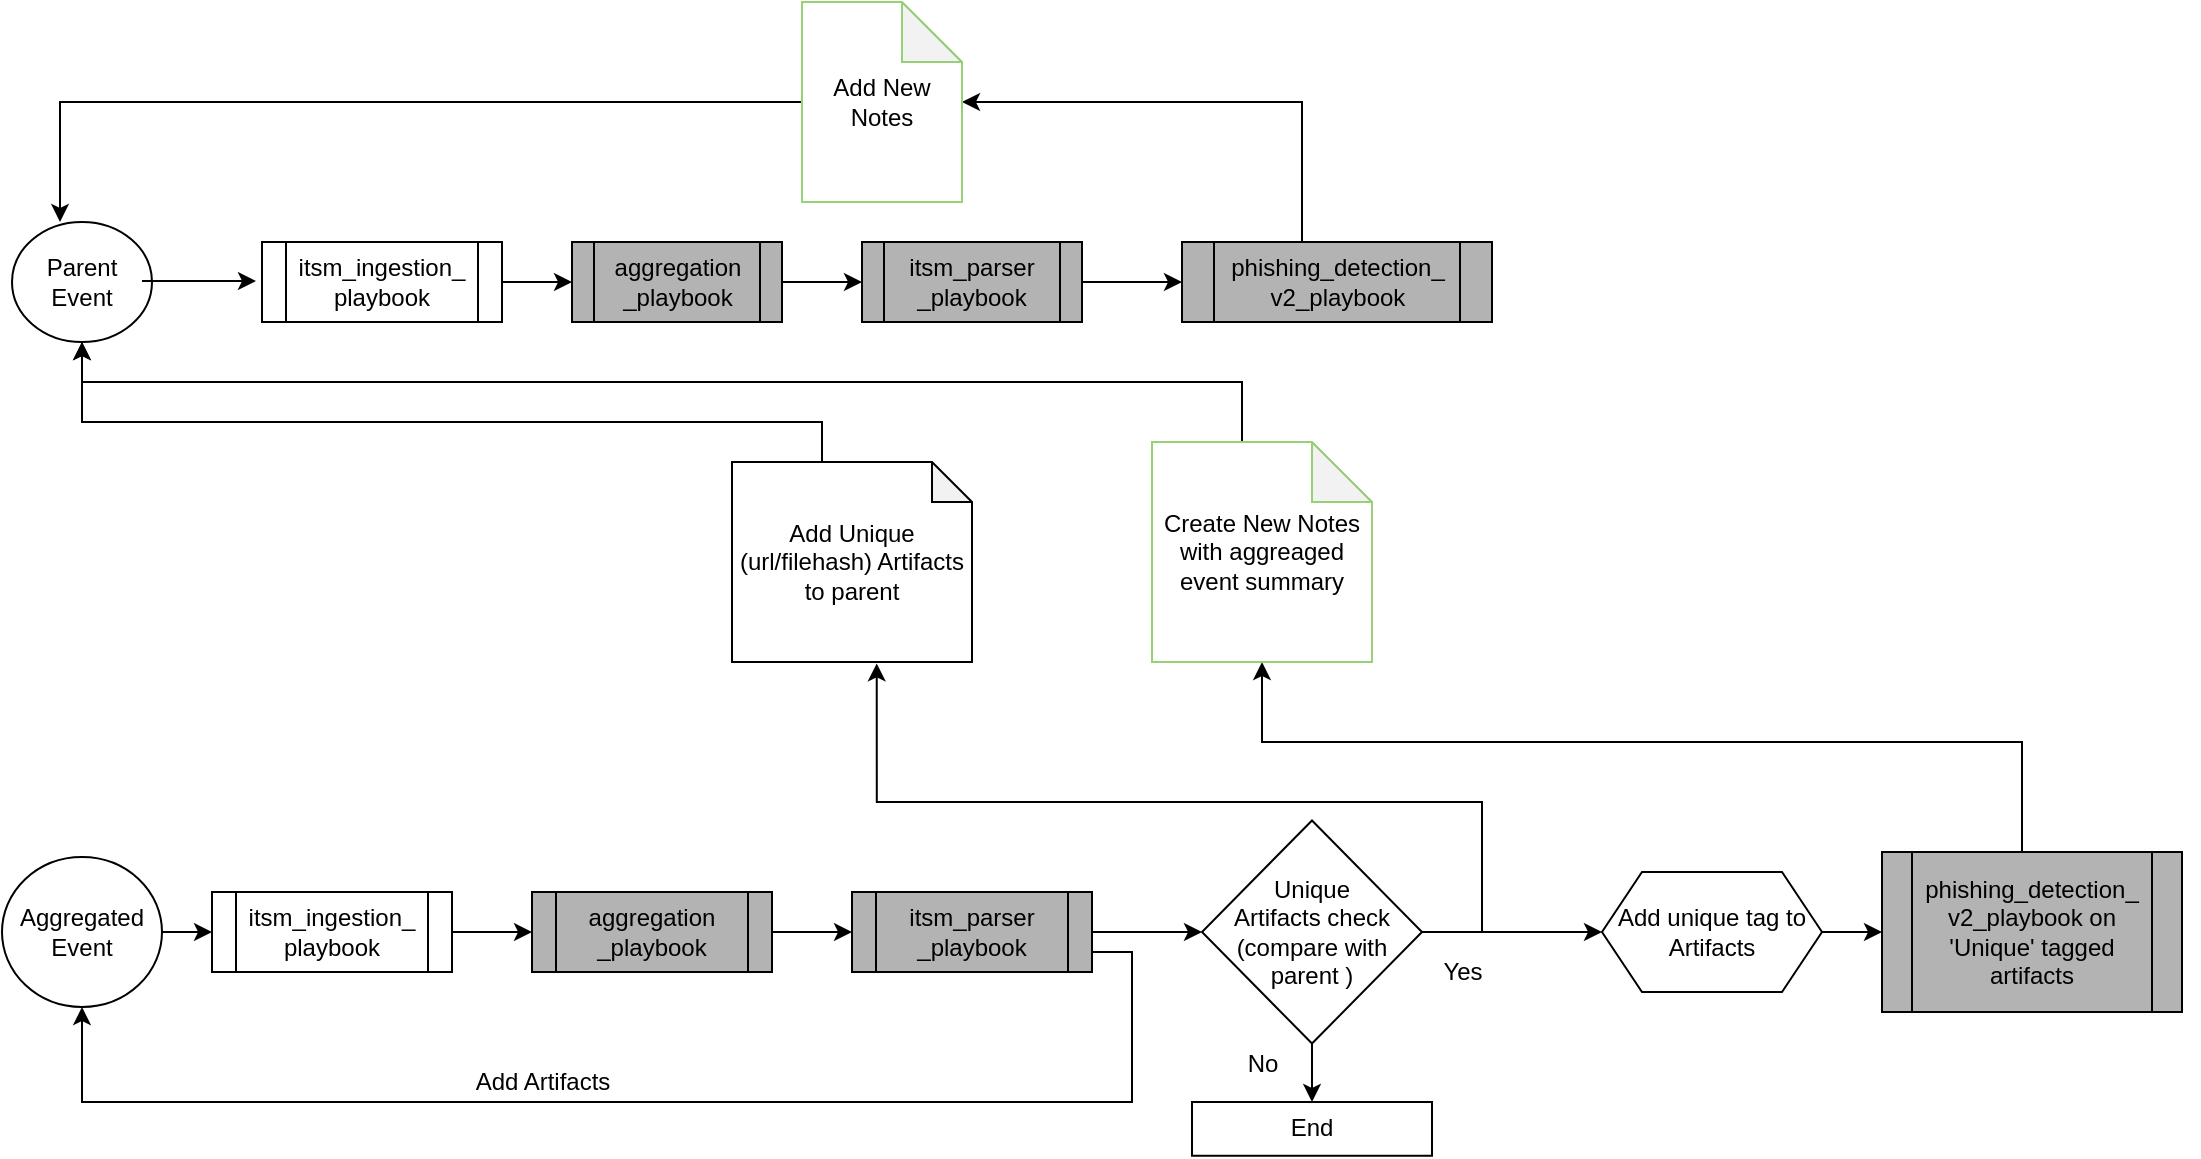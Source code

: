 <mxfile version="13.8.8" type="github" pages="2"><diagram id="gE42BKl88uLbt6vD5m_b" name="Aggregation Summary"><mxGraphModel dx="994" dy="437" grid="1" gridSize="10" guides="1" tooltips="1" connect="1" arrows="1" fold="1" page="1" pageScale="1" pageWidth="850" pageHeight="1100" math="0" shadow="0"><root><mxCell id="0"/><mxCell id="1" parent="0"/><mxCell id="b96Z--FaAQciaPmejpgh-1" value="Parent&lt;br&gt;Event" style="ellipse;whiteSpace=wrap;html=1;" vertex="1" parent="1"><mxGeometry x="25" y="150" width="70" height="60" as="geometry"/></mxCell><mxCell id="b96Z--FaAQciaPmejpgh-4" value="" style="endArrow=classic;html=1;" edge="1" parent="1"><mxGeometry width="50" height="50" relative="1" as="geometry"><mxPoint x="90" y="179.5" as="sourcePoint"/><mxPoint x="147" y="179.5" as="targetPoint"/><Array as="points"/></mxGeometry></mxCell><mxCell id="b96Z--FaAQciaPmejpgh-12" style="edgeStyle=orthogonalEdgeStyle;rounded=0;orthogonalLoop=1;jettySize=auto;html=1;exitX=1;exitY=0.5;exitDx=0;exitDy=0;entryX=0;entryY=0.5;entryDx=0;entryDy=0;" edge="1" parent="1" source="b96Z--FaAQciaPmejpgh-5" target="b96Z--FaAQciaPmejpgh-6"><mxGeometry relative="1" as="geometry"/></mxCell><mxCell id="b96Z--FaAQciaPmejpgh-5" value="itsm_ingestion_&lt;br&gt;playbook" style="shape=process;whiteSpace=wrap;html=1;backgroundOutline=1;" vertex="1" parent="1"><mxGeometry x="150" y="160" width="120" height="40" as="geometry"/></mxCell><mxCell id="b96Z--FaAQciaPmejpgh-13" style="edgeStyle=orthogonalEdgeStyle;rounded=0;orthogonalLoop=1;jettySize=auto;html=1;entryX=0;entryY=0.5;entryDx=0;entryDy=0;" edge="1" parent="1" source="b96Z--FaAQciaPmejpgh-6" target="b96Z--FaAQciaPmejpgh-7"><mxGeometry relative="1" as="geometry"/></mxCell><mxCell id="b96Z--FaAQciaPmejpgh-6" value="aggregation&lt;br&gt;_playbook" style="shape=process;whiteSpace=wrap;html=1;backgroundOutline=1;strokeWidth=1;fillColor=#B3B3B3;" vertex="1" parent="1"><mxGeometry x="305" y="160" width="105" height="40" as="geometry"/></mxCell><mxCell id="b96Z--FaAQciaPmejpgh-16" style="edgeStyle=orthogonalEdgeStyle;rounded=0;orthogonalLoop=1;jettySize=auto;html=1;entryX=0;entryY=0.5;entryDx=0;entryDy=0;" edge="1" parent="1" source="b96Z--FaAQciaPmejpgh-7" target="b96Z--FaAQciaPmejpgh-9"><mxGeometry relative="1" as="geometry"/></mxCell><mxCell id="b96Z--FaAQciaPmejpgh-7" value="itsm_parser&lt;br&gt;_playbook" style="shape=process;whiteSpace=wrap;html=1;backgroundOutline=1;fillColor=#B3B3B3;" vertex="1" parent="1"><mxGeometry x="450" y="160" width="110" height="40" as="geometry"/></mxCell><mxCell id="b96Z--FaAQciaPmejpgh-33" value="" style="edgeStyle=orthogonalEdgeStyle;rounded=0;orthogonalLoop=1;jettySize=auto;html=1;" edge="1" parent="1" source="b96Z--FaAQciaPmejpgh-9" target="b96Z--FaAQciaPmejpgh-32"><mxGeometry relative="1" as="geometry"><Array as="points"><mxPoint x="670" y="90"/></Array></mxGeometry></mxCell><mxCell id="b96Z--FaAQciaPmejpgh-9" value="phishing_detection_&lt;br&gt;v2_playbook" style="shape=process;whiteSpace=wrap;html=1;backgroundOutline=1;fillColor=#B3B3B3;" vertex="1" parent="1"><mxGeometry x="610" y="160" width="155" height="40" as="geometry"/></mxCell><mxCell id="b96Z--FaAQciaPmejpgh-20" style="edgeStyle=orthogonalEdgeStyle;rounded=0;orthogonalLoop=1;jettySize=auto;html=1;" edge="1" parent="1" source="b96Z--FaAQciaPmejpgh-19" target="b96Z--FaAQciaPmejpgh-21"><mxGeometry relative="1" as="geometry"><mxPoint x="135" y="320" as="targetPoint"/></mxGeometry></mxCell><mxCell id="b96Z--FaAQciaPmejpgh-19" value="Aggregated&lt;br&gt;Event" style="ellipse;whiteSpace=wrap;html=1;" vertex="1" parent="1"><mxGeometry x="20" y="467.5" width="80" height="75" as="geometry"/></mxCell><mxCell id="b96Z--FaAQciaPmejpgh-23" style="edgeStyle=orthogonalEdgeStyle;rounded=0;orthogonalLoop=1;jettySize=auto;html=1;entryX=0;entryY=0.5;entryDx=0;entryDy=0;" edge="1" parent="1" source="b96Z--FaAQciaPmejpgh-21" target="b96Z--FaAQciaPmejpgh-22"><mxGeometry relative="1" as="geometry"><mxPoint x="275" y="320" as="targetPoint"/></mxGeometry></mxCell><mxCell id="b96Z--FaAQciaPmejpgh-21" value="&lt;span&gt;itsm_ingestion_&lt;/span&gt;&lt;br&gt;&lt;span&gt;playbook&lt;/span&gt;" style="shape=process;whiteSpace=wrap;html=1;backgroundOutline=1;" vertex="1" parent="1"><mxGeometry x="125" y="485" width="120" height="40" as="geometry"/></mxCell><mxCell id="b96Z--FaAQciaPmejpgh-24" style="edgeStyle=orthogonalEdgeStyle;rounded=0;orthogonalLoop=1;jettySize=auto;html=1;" edge="1" parent="1" source="b96Z--FaAQciaPmejpgh-22" target="b96Z--FaAQciaPmejpgh-25"><mxGeometry relative="1" as="geometry"><mxPoint x="445" y="320" as="targetPoint"/></mxGeometry></mxCell><mxCell id="b96Z--FaAQciaPmejpgh-22" value="aggregation&lt;br&gt;_playbook" style="shape=process;whiteSpace=wrap;html=1;backgroundOutline=1;fillColor=#B3B3B3;" vertex="1" parent="1"><mxGeometry x="285" y="485" width="120" height="40" as="geometry"/></mxCell><mxCell id="b96Z--FaAQciaPmejpgh-48" style="edgeStyle=orthogonalEdgeStyle;rounded=0;orthogonalLoop=1;jettySize=auto;html=1;exitX=1;exitY=0.5;exitDx=0;exitDy=0;strokeColor=#000000;" edge="1" parent="1" source="b96Z--FaAQciaPmejpgh-25" target="b96Z--FaAQciaPmejpgh-49"><mxGeometry relative="1" as="geometry"><mxPoint x="585" y="450" as="targetPoint"/></mxGeometry></mxCell><mxCell id="b96Z--FaAQciaPmejpgh-67" style="edgeStyle=orthogonalEdgeStyle;rounded=0;orthogonalLoop=1;jettySize=auto;html=1;exitX=1;exitY=0.75;exitDx=0;exitDy=0;entryX=0.5;entryY=1;entryDx=0;entryDy=0;strokeColor=#000000;" edge="1" parent="1" source="b96Z--FaAQciaPmejpgh-25" target="b96Z--FaAQciaPmejpgh-19"><mxGeometry relative="1" as="geometry"><Array as="points"><mxPoint x="585" y="515"/><mxPoint x="585" y="590"/><mxPoint x="60" y="590"/></Array></mxGeometry></mxCell><mxCell id="b96Z--FaAQciaPmejpgh-25" value="&lt;span&gt;itsm_parser&lt;/span&gt;&lt;br&gt;&lt;span&gt;_playbook&lt;/span&gt;" style="shape=process;whiteSpace=wrap;html=1;backgroundOutline=1;fillColor=#B3B3B3;" vertex="1" parent="1"><mxGeometry x="445" y="485" width="120" height="40" as="geometry"/></mxCell><mxCell id="b96Z--FaAQciaPmejpgh-29" style="edgeStyle=orthogonalEdgeStyle;rounded=0;orthogonalLoop=1;jettySize=auto;html=1;exitX=1;exitY=0.5;exitDx=0;exitDy=0;" edge="1" parent="1" source="b96Z--FaAQciaPmejpgh-27" target="b96Z--FaAQciaPmejpgh-30"><mxGeometry relative="1" as="geometry"><mxPoint x="605" y="360" as="targetPoint"/><Array as="points"><mxPoint x="1110" y="500"/><mxPoint x="1030" y="500"/><mxPoint x="1030" y="410"/><mxPoint x="650" y="410"/></Array></mxGeometry></mxCell><mxCell id="b96Z--FaAQciaPmejpgh-27" value="&lt;span&gt;phishing_detection_&lt;/span&gt;&lt;br&gt;&lt;span&gt;v2_playbook on 'Unique' tagged artifacts&lt;/span&gt;" style="shape=process;whiteSpace=wrap;html=1;backgroundOutline=1;fillColor=#B3B3B3;" vertex="1" parent="1"><mxGeometry x="960" y="465" width="150" height="80" as="geometry"/></mxCell><mxCell id="b96Z--FaAQciaPmejpgh-31" style="edgeStyle=orthogonalEdgeStyle;rounded=0;orthogonalLoop=1;jettySize=auto;html=1;" edge="1" parent="1" source="b96Z--FaAQciaPmejpgh-30" target="b96Z--FaAQciaPmejpgh-1"><mxGeometry relative="1" as="geometry"><Array as="points"><mxPoint x="640" y="230"/><mxPoint x="60" y="230"/></Array></mxGeometry></mxCell><mxCell id="b96Z--FaAQciaPmejpgh-30" value="Create New Notes with aggreaged event summary" style="shape=note;whiteSpace=wrap;html=1;backgroundOutline=1;darkOpacity=0.05;fillColor=#FFFFFF;strokeColor=#97D077;" vertex="1" parent="1"><mxGeometry x="595" y="260" width="110" height="110" as="geometry"/></mxCell><mxCell id="b96Z--FaAQciaPmejpgh-35" value="" style="edgeStyle=orthogonalEdgeStyle;rounded=0;orthogonalLoop=1;jettySize=auto;html=1;entryX=0.343;entryY=0;entryDx=0;entryDy=0;entryPerimeter=0;" edge="1" parent="1" source="b96Z--FaAQciaPmejpgh-32" target="b96Z--FaAQciaPmejpgh-1"><mxGeometry relative="1" as="geometry"/></mxCell><mxCell id="b96Z--FaAQciaPmejpgh-32" value="Add New Notes" style="shape=note;whiteSpace=wrap;html=1;backgroundOutline=1;darkOpacity=0.05;strokeColor=#97D077;" vertex="1" parent="1"><mxGeometry x="420" y="40" width="80" height="100" as="geometry"/></mxCell><mxCell id="b96Z--FaAQciaPmejpgh-39" style="edgeStyle=orthogonalEdgeStyle;rounded=0;orthogonalLoop=1;jettySize=auto;html=1;entryX=0.5;entryY=1;entryDx=0;entryDy=0;" edge="1" parent="1" source="b96Z--FaAQciaPmejpgh-36" target="b96Z--FaAQciaPmejpgh-1"><mxGeometry relative="1" as="geometry"><Array as="points"><mxPoint x="430" y="250"/><mxPoint x="60" y="250"/></Array></mxGeometry></mxCell><mxCell id="b96Z--FaAQciaPmejpgh-36" value="Add Unique (url/filehash) Artifacts to parent" style="shape=note;whiteSpace=wrap;html=1;backgroundOutline=1;darkOpacity=0.05;size=20;" vertex="1" parent="1"><mxGeometry x="385" y="270" width="120" height="100" as="geometry"/></mxCell><mxCell id="b96Z--FaAQciaPmejpgh-54" value="" style="edgeStyle=orthogonalEdgeStyle;rounded=0;orthogonalLoop=1;jettySize=auto;html=1;" edge="1" parent="1" source="b96Z--FaAQciaPmejpgh-49" target="b96Z--FaAQciaPmejpgh-53"><mxGeometry relative="1" as="geometry"/></mxCell><mxCell id="b96Z--FaAQciaPmejpgh-61" value="" style="edgeStyle=orthogonalEdgeStyle;rounded=0;orthogonalLoop=1;jettySize=auto;html=1;strokeColor=#000000;entryX=0.603;entryY=1.007;entryDx=0;entryDy=0;entryPerimeter=0;" edge="1" parent="1" source="b96Z--FaAQciaPmejpgh-49" target="b96Z--FaAQciaPmejpgh-36"><mxGeometry relative="1" as="geometry"><Array as="points"><mxPoint x="760" y="505"/><mxPoint x="760" y="440"/><mxPoint x="457" y="440"/></Array></mxGeometry></mxCell><mxCell id="b96Z--FaAQciaPmejpgh-65" style="edgeStyle=orthogonalEdgeStyle;rounded=0;orthogonalLoop=1;jettySize=auto;html=1;exitX=1;exitY=0.5;exitDx=0;exitDy=0;entryX=0;entryY=0.5;entryDx=0;entryDy=0;strokeColor=#000000;" edge="1" parent="1" source="b96Z--FaAQciaPmejpgh-49" target="b96Z--FaAQciaPmejpgh-56"><mxGeometry relative="1" as="geometry"/></mxCell><mxCell id="b96Z--FaAQciaPmejpgh-49" value="Unique &lt;br&gt;Artifacts check&lt;br&gt;(compare with parent )" style="rhombus;whiteSpace=wrap;html=1;" vertex="1" parent="1"><mxGeometry x="620" y="449.22" width="110" height="111.56" as="geometry"/></mxCell><mxCell id="b96Z--FaAQciaPmejpgh-52" value="Yes" style="text;html=1;align=center;verticalAlign=middle;resizable=0;points=[];autosize=1;" vertex="1" parent="1"><mxGeometry x="735" y="515" width="30" height="20" as="geometry"/></mxCell><mxCell id="b96Z--FaAQciaPmejpgh-53" value="End" style="whiteSpace=wrap;html=1;" vertex="1" parent="1"><mxGeometry x="615" y="590" width="120" height="26.88" as="geometry"/></mxCell><mxCell id="b96Z--FaAQciaPmejpgh-55" value="No" style="text;html=1;align=center;verticalAlign=middle;resizable=0;points=[];autosize=1;" vertex="1" parent="1"><mxGeometry x="635" y="560.78" width="30" height="20" as="geometry"/></mxCell><mxCell id="b96Z--FaAQciaPmejpgh-57" style="edgeStyle=orthogonalEdgeStyle;rounded=0;orthogonalLoop=1;jettySize=auto;html=1;entryX=0;entryY=0.5;entryDx=0;entryDy=0;strokeColor=#000000;" edge="1" parent="1" source="b96Z--FaAQciaPmejpgh-56" target="b96Z--FaAQciaPmejpgh-27"><mxGeometry relative="1" as="geometry"/></mxCell><mxCell id="b96Z--FaAQciaPmejpgh-56" value="Add unique tag to Artifacts" style="shape=hexagon;perimeter=hexagonPerimeter2;whiteSpace=wrap;html=1;fixedSize=1;" vertex="1" parent="1"><mxGeometry x="820" y="475" width="110" height="60" as="geometry"/></mxCell><mxCell id="b96Z--FaAQciaPmejpgh-68" value="Add Artifacts" style="text;html=1;align=center;verticalAlign=middle;resizable=0;points=[];autosize=1;" vertex="1" parent="1"><mxGeometry x="250" y="570" width="80" height="20" as="geometry"/></mxCell></root></mxGraphModel></diagram><diagram id="kWyBnaxBHq6z5zCMUona" name="Summary Object"><mxGraphModel dx="994" dy="437" grid="1" gridSize="10" guides="1" tooltips="1" connect="1" arrows="1" fold="1" page="1" pageScale="1" pageWidth="850" pageHeight="1100" math="0" shadow="0"><root><mxCell id="Uzh9qxh1pEm_OjEc7MrS-0"/><mxCell id="Uzh9qxh1pEm_OjEc7MrS-1" parent="Uzh9qxh1pEm_OjEc7MrS-0"/><mxCell id="9FdUsDpdbuUubvHddjhA-1" value="" style="dashed=0;outlineConnect=0;html=1;align=center;labelPosition=center;verticalLabelPosition=bottom;verticalAlign=top;shape=mxgraph.weblogos.json_2;strokeColor=#97D077;strokeWidth=1;fillColor=#FFFFFF;" vertex="1" parent="Uzh9qxh1pEm_OjEc7MrS-1"><mxGeometry x="90" y="60" width="80.4" height="25.2" as="geometry"/></mxCell><mxCell id="4Nl-ElpUadaNBDXM-pfR-3" style="edgeStyle=orthogonalEdgeStyle;rounded=0;orthogonalLoop=1;jettySize=auto;html=1;exitX=1;exitY=0.5;exitDx=0;exitDy=0;strokeColor=#000000;" edge="1" parent="Uzh9qxh1pEm_OjEc7MrS-1" source="4Nl-ElpUadaNBDXM-pfR-0" target="4Nl-ElpUadaNBDXM-pfR-4"><mxGeometry relative="1" as="geometry"><mxPoint x="400" y="235" as="targetPoint"/></mxGeometry></mxCell><mxCell id="4Nl-ElpUadaNBDXM-pfR-0" value="{&lt;br&gt;&lt;br&gt;&quot;phishing_summary&quot;: {&lt;br&gt;&lt;br&gt;},&lt;br&gt;&lt;br&gt;aggregated_events: {&lt;br&gt;&amp;nbsp; &amp;nbsp;16161: {},&lt;br&gt;&amp;nbsp; &amp;nbsp;16162: {},&amp;nbsp;&lt;br&gt;&amp;nbsp; &amp;nbsp;16163: {}&amp;nbsp; &amp;nbsp;&lt;br&gt;&amp;nbsp;}&lt;br&gt;&lt;br&gt;}" style="whiteSpace=wrap;html=1;aspect=fixed;strokeColor=#97D077;strokeWidth=1;fillColor=#FFFFFF;align=left;spacingLeft=14;" vertex="1" parent="Uzh9qxh1pEm_OjEc7MrS-1"><mxGeometry x="60" y="100" width="270" height="270" as="geometry"/></mxCell><mxCell id="4Nl-ElpUadaNBDXM-pfR-2" value="On parent&amp;nbsp; container object &lt;br&gt;data will stored and aggregated data will be created &lt;br&gt;only if it found unique artifacts found in the event" style="text;html=1;align=center;verticalAlign=middle;resizable=0;points=[];autosize=1;" vertex="1" parent="Uzh9qxh1pEm_OjEc7MrS-1"><mxGeometry x="190" y="30.0" width="290" height="50" as="geometry"/></mxCell><mxCell id="4Nl-ElpUadaNBDXM-pfR-4" value="Create Markup &lt;br&gt;notes&amp;nbsp;" style="shape=note;whiteSpace=wrap;html=1;backgroundOutline=1;darkOpacity=0.05;" vertex="1" parent="Uzh9qxh1pEm_OjEc7MrS-1"><mxGeometry x="430" y="182.5" width="120" height="105" as="geometry"/></mxCell></root></mxGraphModel></diagram></mxfile>